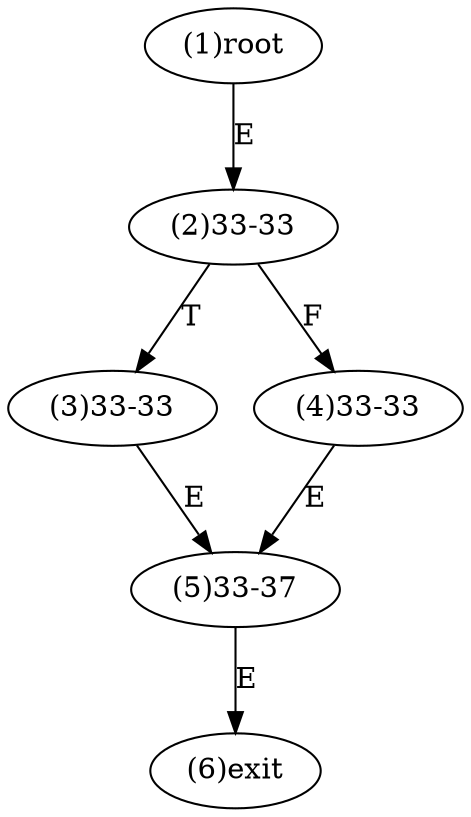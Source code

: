 digraph "" { 
1[ label="(1)root"];
2[ label="(2)33-33"];
3[ label="(3)33-33"];
4[ label="(4)33-33"];
5[ label="(5)33-37"];
6[ label="(6)exit"];
1->2[ label="E"];
2->4[ label="F"];
2->3[ label="T"];
3->5[ label="E"];
4->5[ label="E"];
5->6[ label="E"];
}
